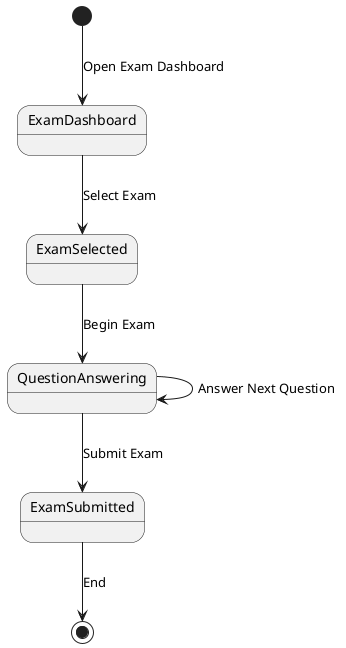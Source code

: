 @startuml

[*] --> ExamDashboard : Open Exam Dashboard
ExamDashboard --> ExamSelected : Select Exam
ExamSelected --> QuestionAnswering : Begin Exam
QuestionAnswering --> QuestionAnswering : Answer Next Question
QuestionAnswering --> ExamSubmitted : Submit Exam
ExamSubmitted --> [*] : End

@enduml

